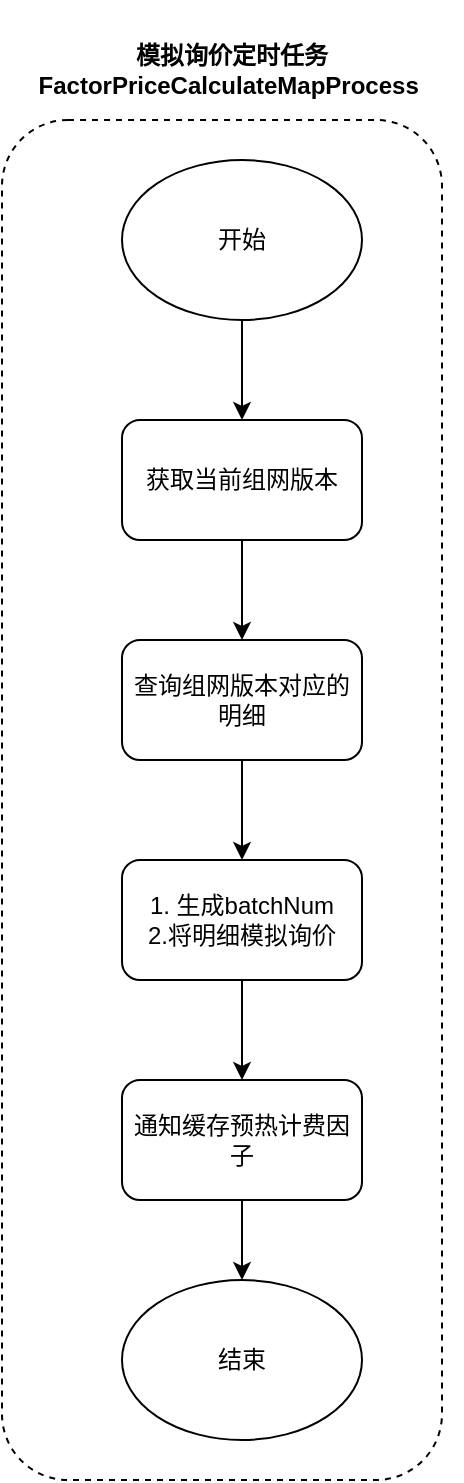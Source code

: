 <mxfile version="27.1.4">
  <diagram id="prtHgNgQTEPvFCAcTncT" name="Page-1">
    <mxGraphModel dx="1298" dy="706" grid="1" gridSize="10" guides="1" tooltips="1" connect="1" arrows="1" fold="1" page="1" pageScale="1" pageWidth="827" pageHeight="1169" math="0" shadow="0">
      <root>
        <mxCell id="0" />
        <mxCell id="1" parent="0" />
        <mxCell id="KCtEa1TdO3EMnQri9KEA-1" value="" style="rounded=1;whiteSpace=wrap;html=1;fillColor=none;dashed=1;" vertex="1" parent="1">
          <mxGeometry x="250" y="60" width="220" height="680" as="geometry" />
        </mxCell>
        <mxCell id="RIoDaQZKYCjl1vpLcFS1-7" style="edgeStyle=orthogonalEdgeStyle;rounded=0;orthogonalLoop=1;jettySize=auto;html=1;exitX=0.5;exitY=1;exitDx=0;exitDy=0;entryX=0.5;entryY=0;entryDx=0;entryDy=0;" parent="1" source="ATmyhmWioNRk18st5TbV-1" target="RIoDaQZKYCjl1vpLcFS1-1" edge="1">
          <mxGeometry relative="1" as="geometry" />
        </mxCell>
        <mxCell id="ATmyhmWioNRk18st5TbV-1" value="开始" style="ellipse;whiteSpace=wrap;html=1;fillColor=none;" parent="1" vertex="1">
          <mxGeometry x="310" y="80" width="120" height="80" as="geometry" />
        </mxCell>
        <mxCell id="RIoDaQZKYCjl1vpLcFS1-8" style="edgeStyle=orthogonalEdgeStyle;rounded=0;orthogonalLoop=1;jettySize=auto;html=1;exitX=0.5;exitY=1;exitDx=0;exitDy=0;entryX=0.5;entryY=0;entryDx=0;entryDy=0;" parent="1" source="RIoDaQZKYCjl1vpLcFS1-1" target="RIoDaQZKYCjl1vpLcFS1-2" edge="1">
          <mxGeometry relative="1" as="geometry" />
        </mxCell>
        <mxCell id="RIoDaQZKYCjl1vpLcFS1-1" value="获取当前组网版本" style="rounded=1;whiteSpace=wrap;html=1;fillColor=none;" parent="1" vertex="1">
          <mxGeometry x="310" y="210" width="120" height="60" as="geometry" />
        </mxCell>
        <mxCell id="RIoDaQZKYCjl1vpLcFS1-9" style="edgeStyle=orthogonalEdgeStyle;rounded=0;orthogonalLoop=1;jettySize=auto;html=1;exitX=0.5;exitY=1;exitDx=0;exitDy=0;entryX=0.5;entryY=0;entryDx=0;entryDy=0;" parent="1" source="RIoDaQZKYCjl1vpLcFS1-2" target="RIoDaQZKYCjl1vpLcFS1-3" edge="1">
          <mxGeometry relative="1" as="geometry" />
        </mxCell>
        <mxCell id="RIoDaQZKYCjl1vpLcFS1-2" value="查询组网版本对应的明细" style="rounded=1;whiteSpace=wrap;html=1;fillColor=none;" parent="1" vertex="1">
          <mxGeometry x="310" y="320" width="120" height="60" as="geometry" />
        </mxCell>
        <mxCell id="RIoDaQZKYCjl1vpLcFS1-10" style="edgeStyle=orthogonalEdgeStyle;rounded=0;orthogonalLoop=1;jettySize=auto;html=1;exitX=0.5;exitY=1;exitDx=0;exitDy=0;entryX=0.5;entryY=0;entryDx=0;entryDy=0;" parent="1" source="RIoDaQZKYCjl1vpLcFS1-3" target="RIoDaQZKYCjl1vpLcFS1-4" edge="1">
          <mxGeometry relative="1" as="geometry" />
        </mxCell>
        <mxCell id="RIoDaQZKYCjl1vpLcFS1-3" value="&lt;div&gt;1. 生成batchNum&lt;/div&gt;2.将明细模拟询价" style="rounded=1;whiteSpace=wrap;html=1;fillColor=none;" parent="1" vertex="1">
          <mxGeometry x="310" y="430" width="120" height="60" as="geometry" />
        </mxCell>
        <mxCell id="RIoDaQZKYCjl1vpLcFS1-11" style="edgeStyle=orthogonalEdgeStyle;rounded=0;orthogonalLoop=1;jettySize=auto;html=1;exitX=0.5;exitY=1;exitDx=0;exitDy=0;entryX=0.5;entryY=0;entryDx=0;entryDy=0;" parent="1" source="RIoDaQZKYCjl1vpLcFS1-4" target="RIoDaQZKYCjl1vpLcFS1-6" edge="1">
          <mxGeometry relative="1" as="geometry" />
        </mxCell>
        <mxCell id="RIoDaQZKYCjl1vpLcFS1-4" value="&lt;div&gt;通知缓存预热计费因子&lt;/div&gt;" style="rounded=1;whiteSpace=wrap;html=1;fillColor=none;" parent="1" vertex="1">
          <mxGeometry x="310" y="540" width="120" height="60" as="geometry" />
        </mxCell>
        <mxCell id="RIoDaQZKYCjl1vpLcFS1-6" value="结束" style="ellipse;whiteSpace=wrap;html=1;fillColor=none;" parent="1" vertex="1">
          <mxGeometry x="310" y="640" width="120" height="80" as="geometry" />
        </mxCell>
        <mxCell id="KCtEa1TdO3EMnQri9KEA-2" value="模拟询价定时任务&lt;div class=&quot;lake-content&quot;&gt;&lt;span class=&quot;ne-text&quot;&gt;FactorPriceCalculateMapProcess&amp;nbsp;&lt;/span&gt;&lt;/div&gt;" style="text;html=1;align=center;verticalAlign=middle;whiteSpace=wrap;rounded=0;fontStyle=1" vertex="1" parent="1">
          <mxGeometry x="250" width="230" height="70" as="geometry" />
        </mxCell>
      </root>
    </mxGraphModel>
  </diagram>
</mxfile>
